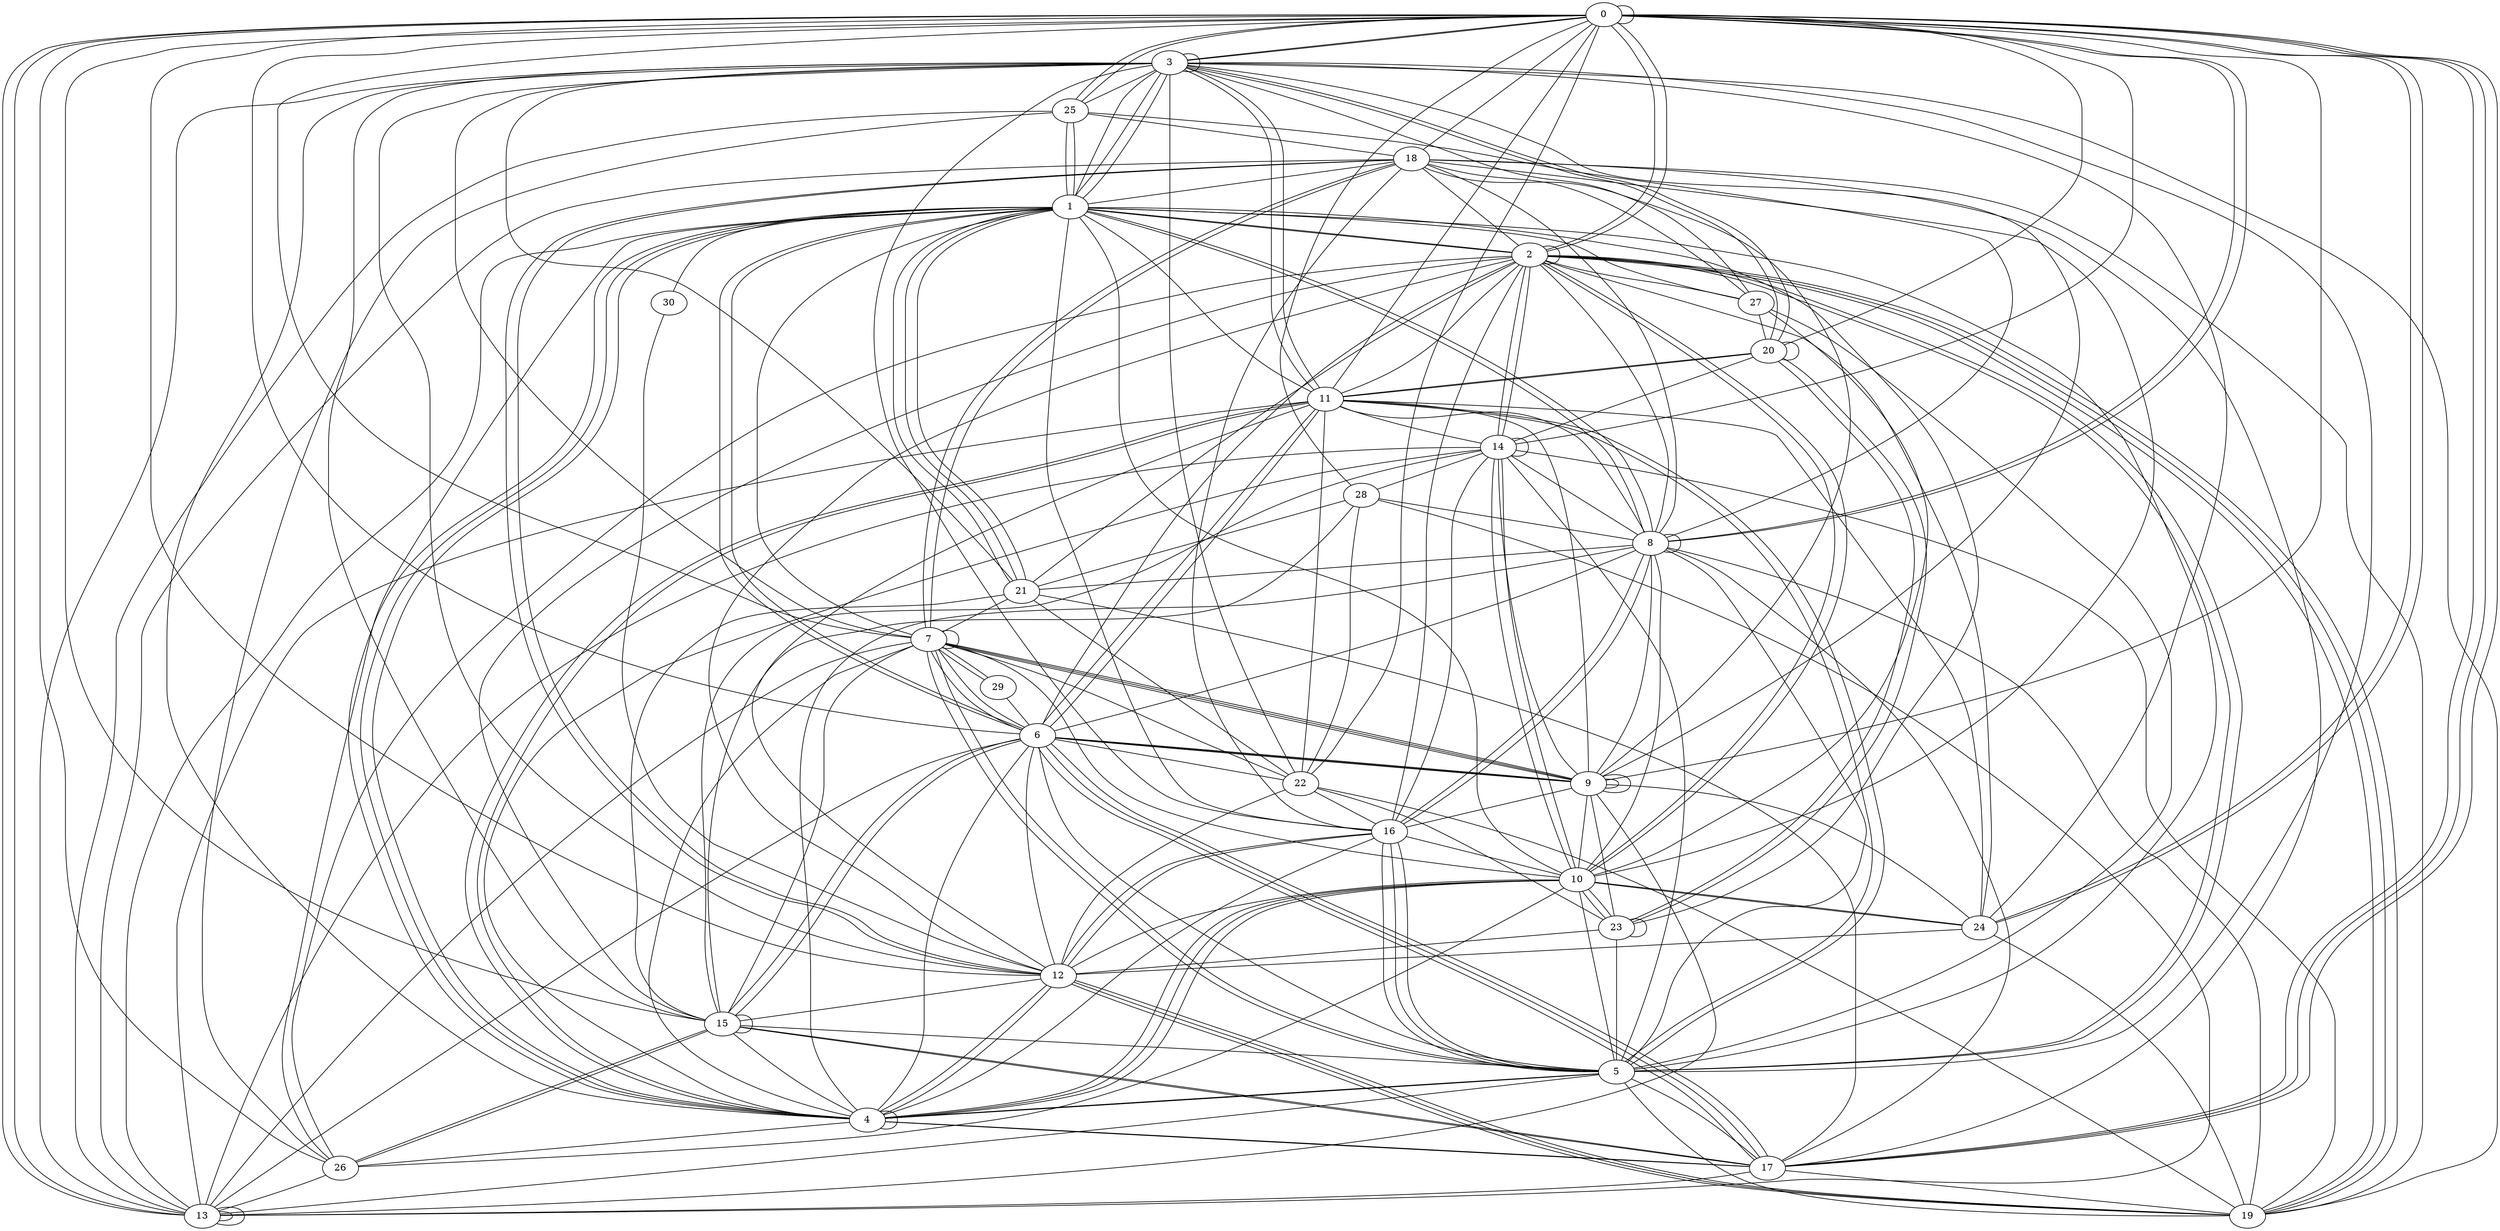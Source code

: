 graph G {
0;
1;
2;
3;
4;
5;
6;
7;
8;
9;
10;
11;
12;
13;
14;
15;
16;
17;
18;
19;
20;
21;
22;
23;
24;
25;
26;
27;
28;
29;
30;
15--17 ;
12--2 ;
20--11 ;
11--6 ;
25--1 ;
0--11 ;
18--12 ;
4--1 ;
17--19 ;
8--21 ;
5--11 ;
7--5 ;
24--10 ;
9--18 ;
7--18 ;
6--17 ;
15--28 ;
1--7 ;
13--13 ;
13--13 ;
5--3 ;
3--0 ;
14--16 ;
5--13 ;
18--1 ;
5--19 ;
1--13 ;
17--5 ;
5--1 ;
26--2 ;
0--8 ;
26--25 ;
19--24 ;
23--12 ;
1--21 ;
14--20 ;
9--9 ;
0--20 ;
28--8 ;
13--25 ;
9--16 ;
0--0 ;
10--2 ;
3--25 ;
6--4 ;
2--19 ;
16--10 ;
8--18 ;
8--9 ;
27--20 ;
0--17 ;
0--17 ;
5--16 ;
15--15 ;
1--30 ;
1--10 ;
13--7 ;
24--2 ;
14--28 ;
12--16 ;
3--1 ;
26--10 ;
1--2 ;
2--6 ;
1--26 ;
11--14 ;
5--16 ;
19--2 ;
30--12 ;
2--10 ;
12--3 ;
1--3 ;
18--13 ;
17--18 ;
11--13 ;
3--16 ;
4--5 ;
6--17 ;
0--13 ;
24--0 ;
3--4 ;
24--12 ;
9--24 ;
0--3 ;
14--4 ;
9--10 ;
19--22 ;
7--22 ;
4--26 ;
13--28 ;
4--1 ;
0--8 ;
14--10 ;
10--4 ;
3--3 ;
0--14 ;
12--4 ;
12--15 ;
8--16 ;
14--14 ;
12--16 ;
22--16 ;
0--26 ;
1--25 ;
15--2 ;
11--2 ;
27--1 ;
25--18 ;
0--18 ;
28--22 ;
7--4 ;
17--15 ;
11--1 ;
8--17 ;
18--2 ;
16--18 ;
0--28 ;
2--0 ;
0--15 ;
9--7 ;
16--8 ;
6--22 ;
23--20 ;
3--9 ;
2--2 ;
18--12 ;
8--5 ;
27--5 ;
4--15 ;
2--27 ;
21--3 ;
6--15 ;
11--20 ;
6--0 ;
15--26 ;
11--4 ;
10--4 ;
3--20 ;
14--9 ;
24--11 ;
20--3 ;
27--10 ;
2--19 ;
14--5 ;
22--21 ;
3--11 ;
0--12 ;
14--2 ;
10--5 ;
3--1 ;
7--15 ;
0--13 ;
5--16 ;
0--25 ;
5--4 ;
10--23 ;
4--4 ;
22--11 ;
6--12 ;
17--0 ;
3--24 ;
1--8 ;
15--21 ;
9--0 ;
7--5 ;
6--13 ;
7--7 ;
0--24 ;
9--6 ;
21--1 ;
21--28 ;
6--1 ;
6--5 ;
16--4 ;
11--4 ;
5--11 ;
9--6 ;
8--6 ;
10--14 ;
14--8 ;
25--0 ;
23--22 ;
7--9 ;
10--18 ;
11--9 ;
27--3 ;
7--6 ;
10--12 ;
29--7 ;
6--1 ;
7--0 ;
15--5 ;
13--14 ;
8--25 ;
12--19 ;
12--4 ;
9--7 ;
8--8 ;
10--23 ;
19--8 ;
15--26 ;
4--8 ;
19--14 ;
15--6 ;
7--3 ;
22--3 ;
17--4 ;
17--6 ;
7--29 ;
9--9 ;
17--21 ;
1--8 ;
12--19 ;
20--20 ;
6--11 ;
6--9 ;
3--11 ;
2--5 ;
21--7 ;
19--3 ;
3--15 ;
23--23 ;
12--22 ;
9--13 ;
10--8 ;
4--10 ;
8--11 ;
7--18 ;
2--16 ;
8--2 ;
26--13 ;
18--19 ;
17--13 ;
9--23 ;
21--2 ;
18--27 ;
2--0 ;
1--2 ;
7--6 ;
14--15 ;
2--14 ;
29--6 ;
23--5 ;
16--1 ;
4--17 ;
23--20 ;
19--12 ;
1--23 ;
11--12 ;
7--10 ;
4--1 ;
22--0 ;
13--3 ;
5--2 ;
10--24 ;
21--1 ;
}
